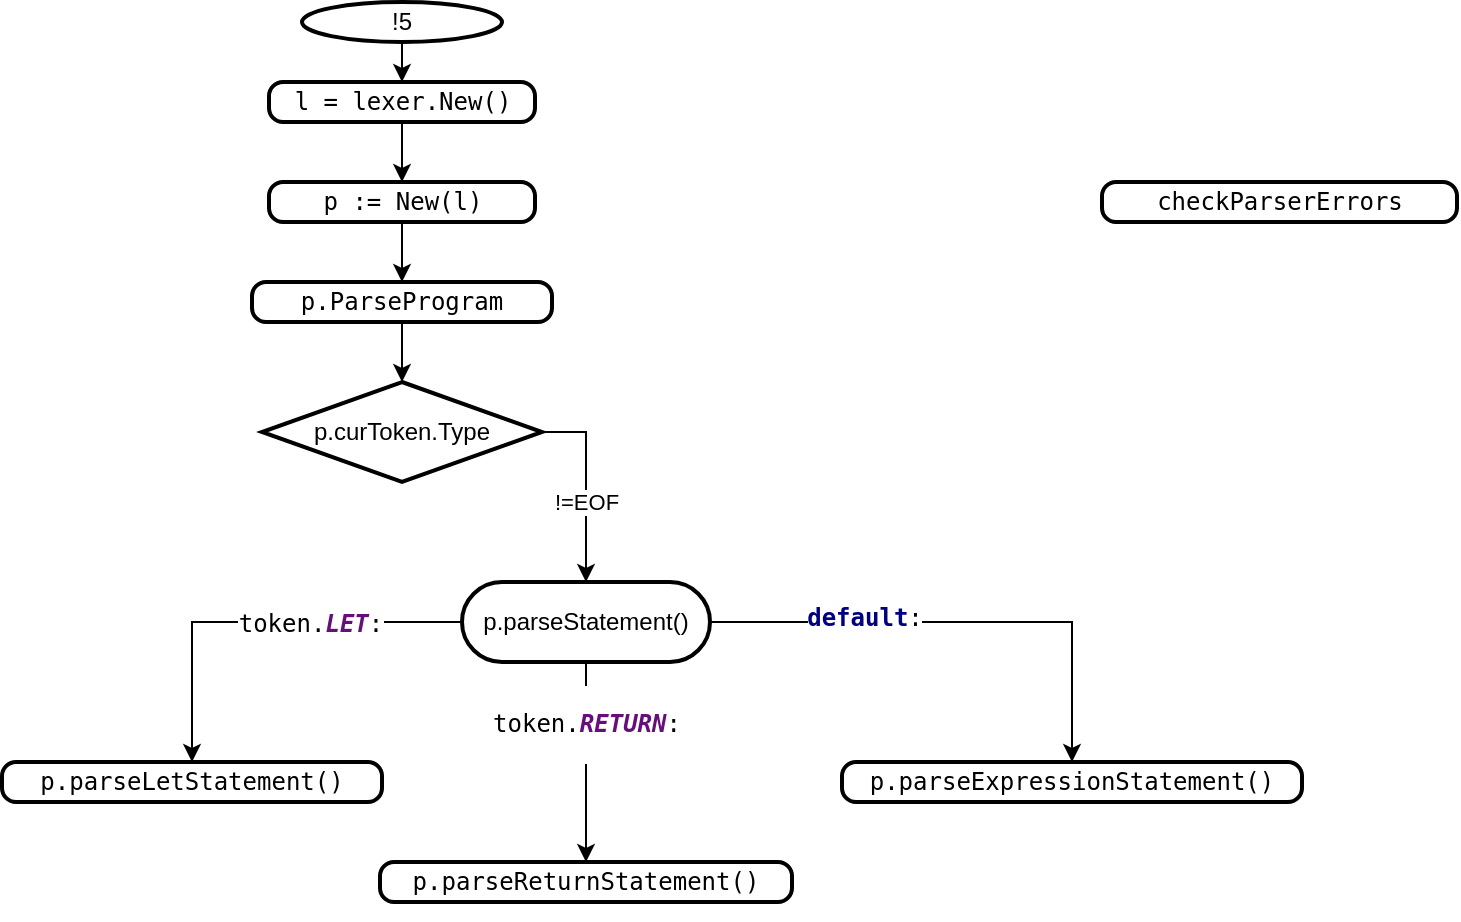 <mxfile version="20.7.4" type="github">
  <diagram id="haWod4DqGqJC2ygCSiER" name="Page-1">
    <mxGraphModel dx="1105" dy="531" grid="1" gridSize="10" guides="1" tooltips="1" connect="1" arrows="1" fold="1" page="1" pageScale="1" pageWidth="827" pageHeight="1169" math="0" shadow="0">
      <root>
        <mxCell id="0" />
        <mxCell id="1" parent="0" />
        <mxCell id="-Tbklhz2Qt_E8gcs13RY-27" style="edgeStyle=orthogonalEdgeStyle;rounded=0;orthogonalLoop=1;jettySize=auto;html=1;entryX=0.5;entryY=0;entryDx=0;entryDy=0;" edge="1" parent="1" source="-Tbklhz2Qt_E8gcs13RY-1" target="-Tbklhz2Qt_E8gcs13RY-26">
          <mxGeometry relative="1" as="geometry" />
        </mxCell>
        <mxCell id="-Tbklhz2Qt_E8gcs13RY-1" value="!5" style="strokeWidth=2;html=1;shape=mxgraph.flowchart.start_1;whiteSpace=wrap;" vertex="1" parent="1">
          <mxGeometry x="210" y="40" width="100" height="20" as="geometry" />
        </mxCell>
        <mxCell id="-Tbklhz2Qt_E8gcs13RY-37" style="edgeStyle=orthogonalEdgeStyle;rounded=0;orthogonalLoop=1;jettySize=auto;html=1;entryX=0.5;entryY=0;entryDx=0;entryDy=0;entryPerimeter=0;" edge="1" parent="1" source="-Tbklhz2Qt_E8gcs13RY-2" target="-Tbklhz2Qt_E8gcs13RY-5">
          <mxGeometry relative="1" as="geometry" />
        </mxCell>
        <mxCell id="-Tbklhz2Qt_E8gcs13RY-2" value="&lt;div style=&quot;background-color: rgb(255, 255, 255); font-family: &amp;quot;JetBrains Mono&amp;quot;, monospace; font-size: 9pt;&quot;&gt;&lt;pre&gt;p.ParseProgram&lt;/pre&gt;&lt;/div&gt;" style="rounded=1;whiteSpace=wrap;html=1;absoluteArcSize=1;arcSize=14;strokeWidth=2;" vertex="1" parent="1">
          <mxGeometry x="185" y="180" width="150" height="20" as="geometry" />
        </mxCell>
        <mxCell id="-Tbklhz2Qt_E8gcs13RY-3" value="&lt;div style=&quot;background-color: rgb(255, 255, 255); font-family: &amp;quot;JetBrains Mono&amp;quot;, monospace; font-size: 9pt;&quot;&gt;&lt;pre&gt;checkParserErrors&lt;/pre&gt;&lt;/div&gt;" style="rounded=1;whiteSpace=wrap;html=1;absoluteArcSize=1;arcSize=14;strokeWidth=2;" vertex="1" parent="1">
          <mxGeometry x="610" y="130" width="177.5" height="20" as="geometry" />
        </mxCell>
        <mxCell id="-Tbklhz2Qt_E8gcs13RY-14" style="edgeStyle=orthogonalEdgeStyle;rounded=0;orthogonalLoop=1;jettySize=auto;html=1;entryX=0.5;entryY=0;entryDx=0;entryDy=0;exitX=1;exitY=0.5;exitDx=0;exitDy=0;exitPerimeter=0;" edge="1" parent="1" source="-Tbklhz2Qt_E8gcs13RY-5" target="-Tbklhz2Qt_E8gcs13RY-6">
          <mxGeometry relative="1" as="geometry" />
        </mxCell>
        <mxCell id="-Tbklhz2Qt_E8gcs13RY-15" value="!=EOF" style="edgeLabel;html=1;align=center;verticalAlign=middle;resizable=0;points=[];" vertex="1" connectable="0" parent="-Tbklhz2Qt_E8gcs13RY-14">
          <mxGeometry x="0.175" y="-1" relative="1" as="geometry">
            <mxPoint x="1" as="offset" />
          </mxGeometry>
        </mxCell>
        <mxCell id="-Tbklhz2Qt_E8gcs13RY-5" value="p.curToken.Type" style="strokeWidth=2;html=1;shape=mxgraph.flowchart.decision;whiteSpace=wrap;" vertex="1" parent="1">
          <mxGeometry x="190" y="230" width="140" height="50" as="geometry" />
        </mxCell>
        <mxCell id="-Tbklhz2Qt_E8gcs13RY-20" style="edgeStyle=orthogonalEdgeStyle;rounded=0;orthogonalLoop=1;jettySize=auto;html=1;entryX=0.5;entryY=0;entryDx=0;entryDy=0;" edge="1" parent="1" source="-Tbklhz2Qt_E8gcs13RY-6" target="-Tbklhz2Qt_E8gcs13RY-16">
          <mxGeometry relative="1" as="geometry" />
        </mxCell>
        <mxCell id="-Tbklhz2Qt_E8gcs13RY-23" value="&lt;div style=&quot;font-family: &amp;quot;JetBrains Mono&amp;quot;, monospace; font-size: 9pt;&quot;&gt;&lt;pre&gt;token.&lt;span style=&quot;color:#660e7a;font-weight:bold;font-style:italic;&quot;&gt;LET&lt;/span&gt;:&lt;/pre&gt;&lt;/div&gt;" style="edgeLabel;html=1;align=center;verticalAlign=middle;resizable=0;points=[];" vertex="1" connectable="0" parent="-Tbklhz2Qt_E8gcs13RY-20">
          <mxGeometry x="-0.257" y="1" relative="1" as="geometry">
            <mxPoint as="offset" />
          </mxGeometry>
        </mxCell>
        <mxCell id="-Tbklhz2Qt_E8gcs13RY-21" style="edgeStyle=orthogonalEdgeStyle;rounded=0;orthogonalLoop=1;jettySize=auto;html=1;entryX=0.5;entryY=0;entryDx=0;entryDy=0;" edge="1" parent="1" source="-Tbklhz2Qt_E8gcs13RY-6" target="-Tbklhz2Qt_E8gcs13RY-17">
          <mxGeometry relative="1" as="geometry" />
        </mxCell>
        <mxCell id="-Tbklhz2Qt_E8gcs13RY-24" value="&lt;div style=&quot;font-family: &amp;quot;JetBrains Mono&amp;quot;, monospace; font-size: 9pt;&quot;&gt;&lt;pre&gt;token.&lt;span style=&quot;color:#660e7a;font-weight:bold;font-style:italic;&quot;&gt;RETURN&lt;/span&gt;:&lt;/pre&gt;&lt;/div&gt;" style="edgeLabel;html=1;align=center;verticalAlign=middle;resizable=0;points=[];" vertex="1" connectable="0" parent="-Tbklhz2Qt_E8gcs13RY-21">
          <mxGeometry x="-0.376" relative="1" as="geometry">
            <mxPoint as="offset" />
          </mxGeometry>
        </mxCell>
        <mxCell id="-Tbklhz2Qt_E8gcs13RY-22" style="edgeStyle=orthogonalEdgeStyle;rounded=0;orthogonalLoop=1;jettySize=auto;html=1;entryX=0.5;entryY=0;entryDx=0;entryDy=0;exitX=1;exitY=0.5;exitDx=0;exitDy=0;" edge="1" parent="1" source="-Tbklhz2Qt_E8gcs13RY-6" target="-Tbklhz2Qt_E8gcs13RY-19">
          <mxGeometry relative="1" as="geometry" />
        </mxCell>
        <mxCell id="-Tbklhz2Qt_E8gcs13RY-25" value="&lt;div style=&quot;font-family: &amp;quot;JetBrains Mono&amp;quot;, monospace; font-size: 9pt;&quot;&gt;&lt;pre&gt;&lt;span style=&quot;color:#000080;font-weight:bold;&quot;&gt;default&lt;/span&gt;:&lt;/pre&gt;&lt;/div&gt;" style="edgeLabel;html=1;align=center;verticalAlign=middle;resizable=0;points=[];" vertex="1" connectable="0" parent="-Tbklhz2Qt_E8gcs13RY-22">
          <mxGeometry x="-0.391" y="2" relative="1" as="geometry">
            <mxPoint as="offset" />
          </mxGeometry>
        </mxCell>
        <mxCell id="-Tbklhz2Qt_E8gcs13RY-6" value="p.parseStatement()" style="rounded=1;whiteSpace=wrap;html=1;absoluteArcSize=1;arcSize=42;strokeWidth=2;" vertex="1" parent="1">
          <mxGeometry x="290" y="330" width="124" height="40" as="geometry" />
        </mxCell>
        <mxCell id="-Tbklhz2Qt_E8gcs13RY-16" value="&lt;div style=&quot;background-color: rgb(255, 255, 255); font-family: &amp;quot;JetBrains Mono&amp;quot;, monospace; font-size: 9pt;&quot;&gt;&lt;pre&gt;p.parseLetStatement()&lt;/pre&gt;&lt;/div&gt;" style="rounded=1;whiteSpace=wrap;html=1;absoluteArcSize=1;arcSize=14;strokeWidth=2;" vertex="1" parent="1">
          <mxGeometry x="60" y="420" width="190" height="20" as="geometry" />
        </mxCell>
        <mxCell id="-Tbklhz2Qt_E8gcs13RY-17" value="&lt;div style=&quot;background-color: rgb(255, 255, 255); font-family: &amp;quot;JetBrains Mono&amp;quot;, monospace; font-size: 9pt;&quot;&gt;&lt;pre&gt;p.parseReturnStatement()&lt;/pre&gt;&lt;/div&gt;" style="rounded=1;whiteSpace=wrap;html=1;absoluteArcSize=1;arcSize=14;strokeWidth=2;" vertex="1" parent="1">
          <mxGeometry x="249" y="470" width="206" height="20" as="geometry" />
        </mxCell>
        <mxCell id="-Tbklhz2Qt_E8gcs13RY-19" value="&lt;div style=&quot;background-color: rgb(255, 255, 255); font-family: &amp;quot;JetBrains Mono&amp;quot;, monospace; font-size: 9pt;&quot;&gt;&lt;pre&gt;p.parseExpressionStatement()&lt;/pre&gt;&lt;/div&gt;" style="rounded=1;whiteSpace=wrap;html=1;absoluteArcSize=1;arcSize=14;strokeWidth=2;" vertex="1" parent="1">
          <mxGeometry x="480" y="420" width="230" height="20" as="geometry" />
        </mxCell>
        <mxCell id="-Tbklhz2Qt_E8gcs13RY-35" style="edgeStyle=orthogonalEdgeStyle;rounded=0;orthogonalLoop=1;jettySize=auto;html=1;entryX=0.5;entryY=0;entryDx=0;entryDy=0;" edge="1" parent="1" source="-Tbklhz2Qt_E8gcs13RY-26" target="-Tbklhz2Qt_E8gcs13RY-31">
          <mxGeometry relative="1" as="geometry" />
        </mxCell>
        <mxCell id="-Tbklhz2Qt_E8gcs13RY-26" value="&lt;div style=&quot;background-color: rgb(255, 255, 255); font-family: &amp;quot;JetBrains Mono&amp;quot;, monospace; font-size: 9pt;&quot;&gt;&lt;pre&gt;l = lexer.New()&lt;/pre&gt;&lt;/div&gt;" style="rounded=1;whiteSpace=wrap;html=1;absoluteArcSize=1;arcSize=14;strokeWidth=2;" vertex="1" parent="1">
          <mxGeometry x="193.5" y="80" width="133" height="20" as="geometry" />
        </mxCell>
        <mxCell id="-Tbklhz2Qt_E8gcs13RY-36" style="edgeStyle=orthogonalEdgeStyle;rounded=0;orthogonalLoop=1;jettySize=auto;html=1;" edge="1" parent="1" source="-Tbklhz2Qt_E8gcs13RY-31" target="-Tbklhz2Qt_E8gcs13RY-2">
          <mxGeometry relative="1" as="geometry" />
        </mxCell>
        <mxCell id="-Tbklhz2Qt_E8gcs13RY-31" value="&lt;div style=&quot;background-color:#ffffff;color:#000000;font-family:&#39;JetBrains Mono&#39;,monospace;font-size:9.0pt;&quot;&gt;&lt;pre&gt;p := New(l)&lt;/pre&gt;&lt;/div&gt;" style="rounded=1;whiteSpace=wrap;html=1;absoluteArcSize=1;arcSize=14;strokeWidth=2;" vertex="1" parent="1">
          <mxGeometry x="193.5" y="130" width="133" height="20" as="geometry" />
        </mxCell>
      </root>
    </mxGraphModel>
  </diagram>
</mxfile>

